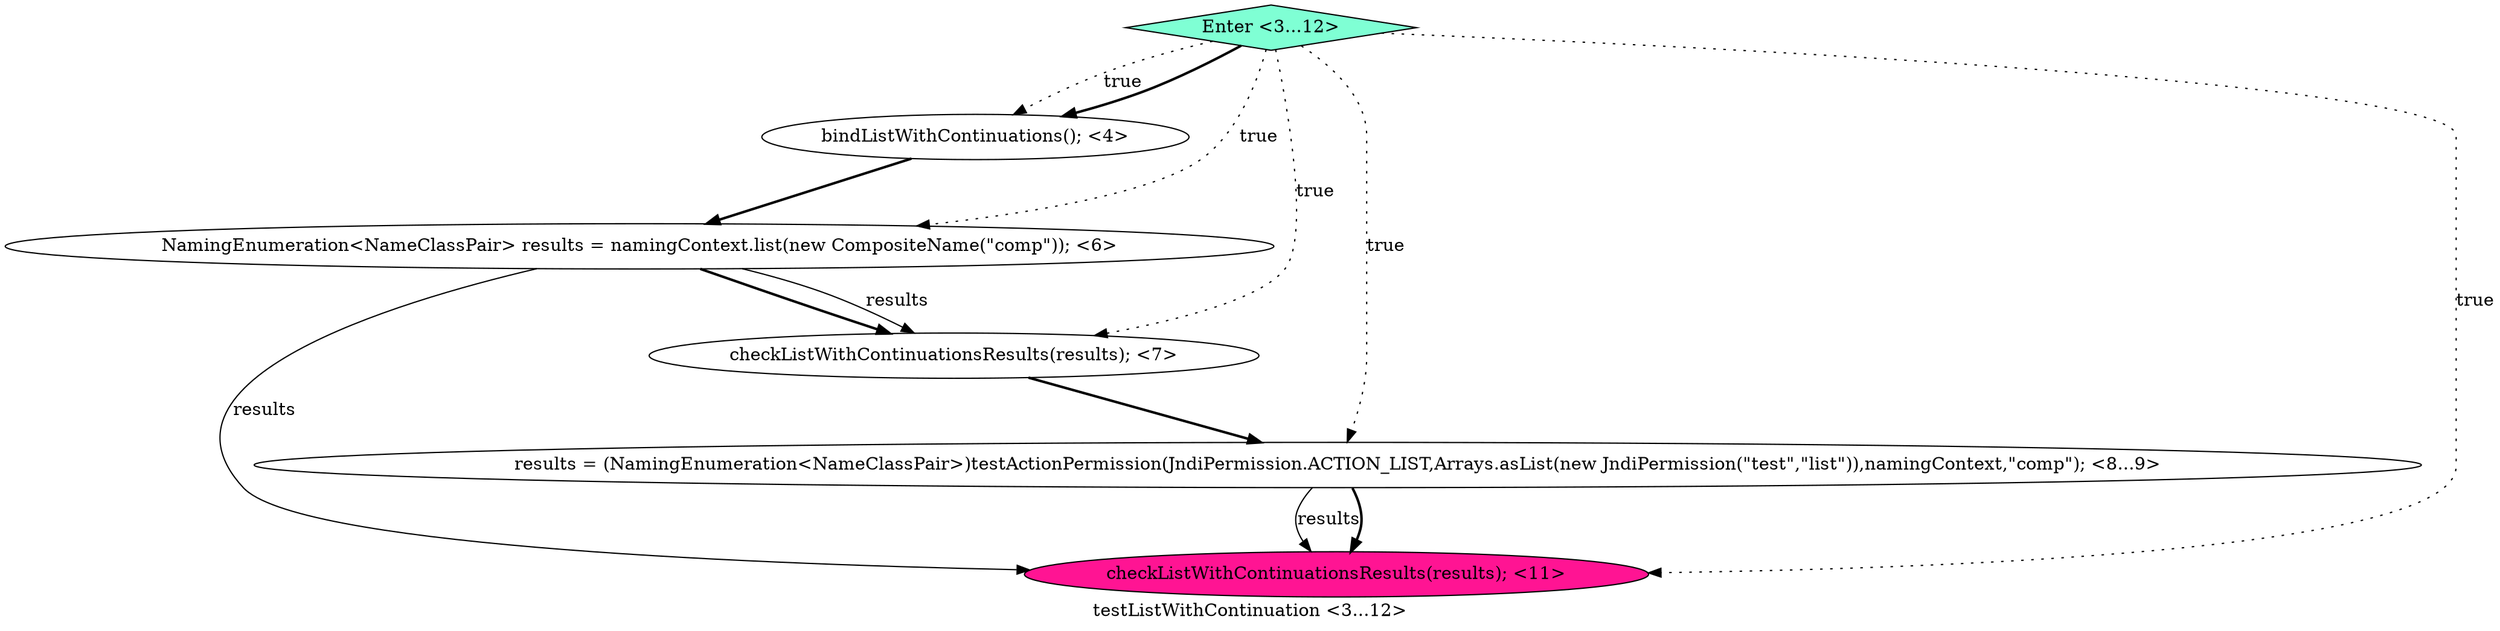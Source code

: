 digraph PDG {
label = "testListWithContinuation <3...12>";
0.5 [style = filled, label = "Enter <3...12>", fillcolor = aquamarine, shape = diamond];
0.0 [style = filled, label = "bindListWithContinuations(); <4>", fillcolor = white, shape = ellipse];
0.3 [style = filled, label = "results = (NamingEnumeration<NameClassPair>)testActionPermission(JndiPermission.ACTION_LIST,Arrays.asList(new JndiPermission(\"test\",\"list\")),namingContext,\"comp\"); <8...9>", fillcolor = white, shape = ellipse];
0.1 [style = filled, label = "NamingEnumeration<NameClassPair> results = namingContext.list(new CompositeName(\"comp\")); <6>", fillcolor = white, shape = ellipse];
0.4 [style = filled, label = "checkListWithContinuationsResults(results); <11>", fillcolor = deeppink, shape = ellipse];
0.2 [style = filled, label = "checkListWithContinuationsResults(results); <7>", fillcolor = white, shape = ellipse];
0.0 -> 0.1 [style = bold, label=""];
0.1 -> 0.2 [style = solid, label="results"];
0.1 -> 0.2 [style = bold, label=""];
0.1 -> 0.4 [style = solid, label="results"];
0.2 -> 0.3 [style = bold, label=""];
0.3 -> 0.4 [style = solid, label="results"];
0.3 -> 0.4 [style = bold, label=""];
0.5 -> 0.0 [style = dotted, label="true"];
0.5 -> 0.0 [style = bold, label=""];
0.5 -> 0.1 [style = dotted, label="true"];
0.5 -> 0.2 [style = dotted, label="true"];
0.5 -> 0.3 [style = dotted, label="true"];
0.5 -> 0.4 [style = dotted, label="true"];
}
